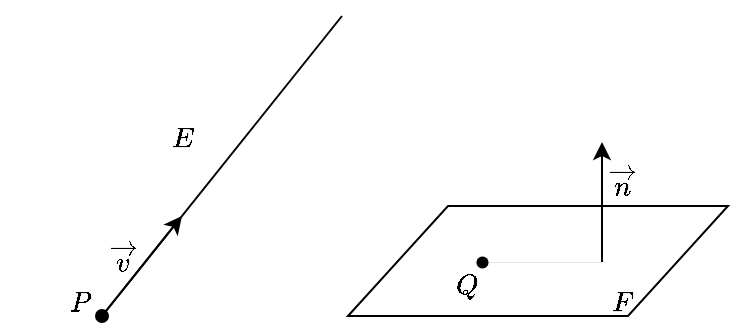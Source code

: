 <mxfile version="21.7.2" type="github">
  <diagram name="第 1 页" id="dO_t43Dvr9O0fP0Ihukn">
    <mxGraphModel dx="509" dy="307" grid="1" gridSize="10" guides="1" tooltips="1" connect="1" arrows="1" fold="1" page="1" pageScale="1" pageWidth="340" pageHeight="170" math="1" shadow="0">
      <root>
        <mxCell id="0" />
        <mxCell id="1" parent="0" />
        <mxCell id="6rP7G1vMZs56Qu1uSz9i-1" value="" style="endArrow=none;html=1;rounded=0;startArrow=oval;startFill=1;endFill=0;" edge="1" parent="1">
          <mxGeometry width="50" height="50" relative="1" as="geometry">
            <mxPoint x="20" y="157" as="sourcePoint" />
            <mxPoint x="140" y="7" as="targetPoint" />
          </mxGeometry>
        </mxCell>
        <mxCell id="6rP7G1vMZs56Qu1uSz9i-2" value="$$E$$" style="text;html=1;strokeColor=none;fillColor=none;align=center;verticalAlign=middle;whiteSpace=wrap;rounded=0;" vertex="1" parent="1">
          <mxGeometry x="30" y="53" width="60" height="30" as="geometry" />
        </mxCell>
        <mxCell id="6rP7G1vMZs56Qu1uSz9i-3" value="$$P$$" style="text;html=1;strokeColor=none;fillColor=none;align=center;verticalAlign=middle;whiteSpace=wrap;rounded=0;" vertex="1" parent="1">
          <mxGeometry y="143" width="19" height="14" as="geometry" />
        </mxCell>
        <mxCell id="6rP7G1vMZs56Qu1uSz9i-5" value="" style="endArrow=classic;html=1;rounded=0;" edge="1" parent="1">
          <mxGeometry width="50" height="50" relative="1" as="geometry">
            <mxPoint x="20" y="157" as="sourcePoint" />
            <mxPoint x="60" y="107" as="targetPoint" />
          </mxGeometry>
        </mxCell>
        <mxCell id="6rP7G1vMZs56Qu1uSz9i-6" value="$$\overrightarrow{v}$$" style="text;html=1;strokeColor=none;fillColor=none;align=center;verticalAlign=middle;whiteSpace=wrap;rounded=0;" vertex="1" parent="1">
          <mxGeometry y="113" width="60" height="30" as="geometry" />
        </mxCell>
        <mxCell id="6rP7G1vMZs56Qu1uSz9i-7" value="" style="shape=parallelogram;perimeter=parallelogramPerimeter;whiteSpace=wrap;html=1;fixedSize=1;size=50;fillColor=none;" vertex="1" parent="1">
          <mxGeometry x="143" y="102" width="190" height="55" as="geometry" />
        </mxCell>
        <mxCell id="6rP7G1vMZs56Qu1uSz9i-8" value="" style="endArrow=classic;html=1;rounded=0;" edge="1" parent="1">
          <mxGeometry width="50" height="50" relative="1" as="geometry">
            <mxPoint x="270" y="130" as="sourcePoint" />
            <mxPoint x="270" y="70" as="targetPoint" />
          </mxGeometry>
        </mxCell>
        <mxCell id="6rP7G1vMZs56Qu1uSz9i-9" value="$$\overrightarrow{n}$$" style="text;html=1;strokeColor=none;fillColor=none;align=center;verticalAlign=middle;whiteSpace=wrap;rounded=0;" vertex="1" parent="1">
          <mxGeometry x="250" y="75" width="60" height="30" as="geometry" />
        </mxCell>
        <mxCell id="6rP7G1vMZs56Qu1uSz9i-10" value="" style="endArrow=none;html=1;rounded=0;startArrow=oval;startFill=1;strokeWidth=0;" edge="1" parent="1">
          <mxGeometry width="50" height="50" relative="1" as="geometry">
            <mxPoint x="210" y="130" as="sourcePoint" />
            <mxPoint x="270" y="130" as="targetPoint" />
          </mxGeometry>
        </mxCell>
        <mxCell id="6rP7G1vMZs56Qu1uSz9i-11" value="$$Q$$" style="text;html=1;strokeColor=none;fillColor=none;align=center;verticalAlign=middle;whiteSpace=wrap;rounded=0;" vertex="1" parent="1">
          <mxGeometry x="173" y="127" width="60" height="30" as="geometry" />
        </mxCell>
        <mxCell id="6rP7G1vMZs56Qu1uSz9i-12" value="$$F$$" style="text;html=1;strokeColor=none;fillColor=none;align=center;verticalAlign=middle;whiteSpace=wrap;rounded=0;" vertex="1" parent="1">
          <mxGeometry x="250" y="135" width="60" height="30" as="geometry" />
        </mxCell>
      </root>
    </mxGraphModel>
  </diagram>
</mxfile>
